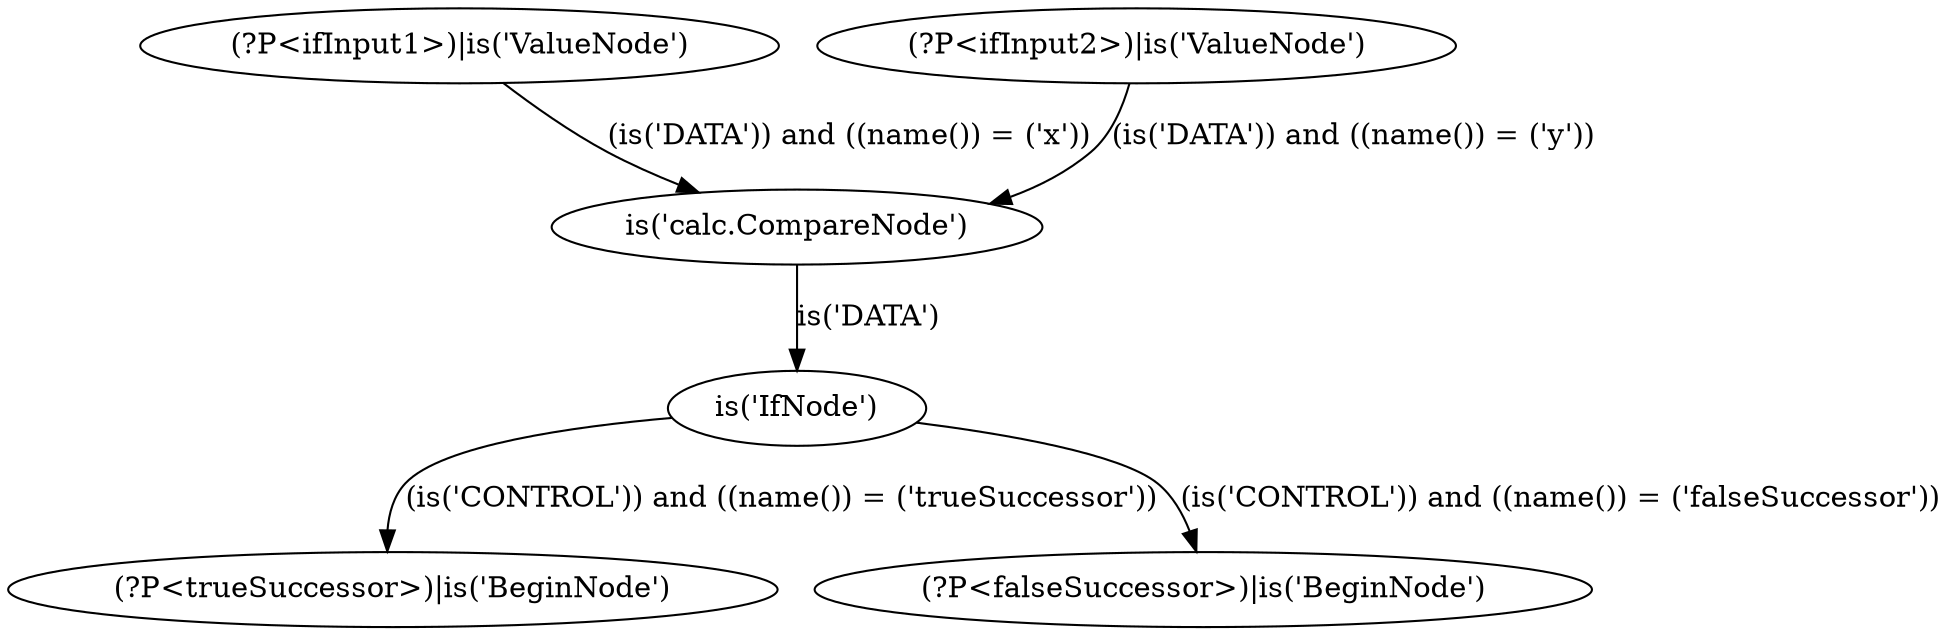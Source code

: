 digraph ifQuery {
  n1922729110 [ label="is('IfNode')" ];
  n296865085 [ label="is('calc.CompareNode')" ];
  n1787161343 [ label="(?P<ifInput1>)|is('ValueNode')" ];
  n846375909 [ label="(?P<ifInput2>)|is('ValueNode')" ];
  n350893833 [ label="(?P<trueSuccessor>)|is('BeginNode')" ];
  n187553932 [ label="(?P<falseSuccessor>)|is('BeginNode')" ];
  n296865085 -> n1922729110 [ label="is('DATA')" ];
  n1922729110 -> n350893833 [ label="(is('CONTROL')) and ((name()) = ('trueSuccessor'))" ];
  n1922729110 -> n187553932 [ label="(is('CONTROL')) and ((name()) = ('falseSuccessor'))" ];
  n1787161343 -> n296865085 [ label="(is('DATA')) and ((name()) = ('x'))" ];
  n846375909 -> n296865085 [ label="(is('DATA')) and ((name()) = ('y'))" ];
}
